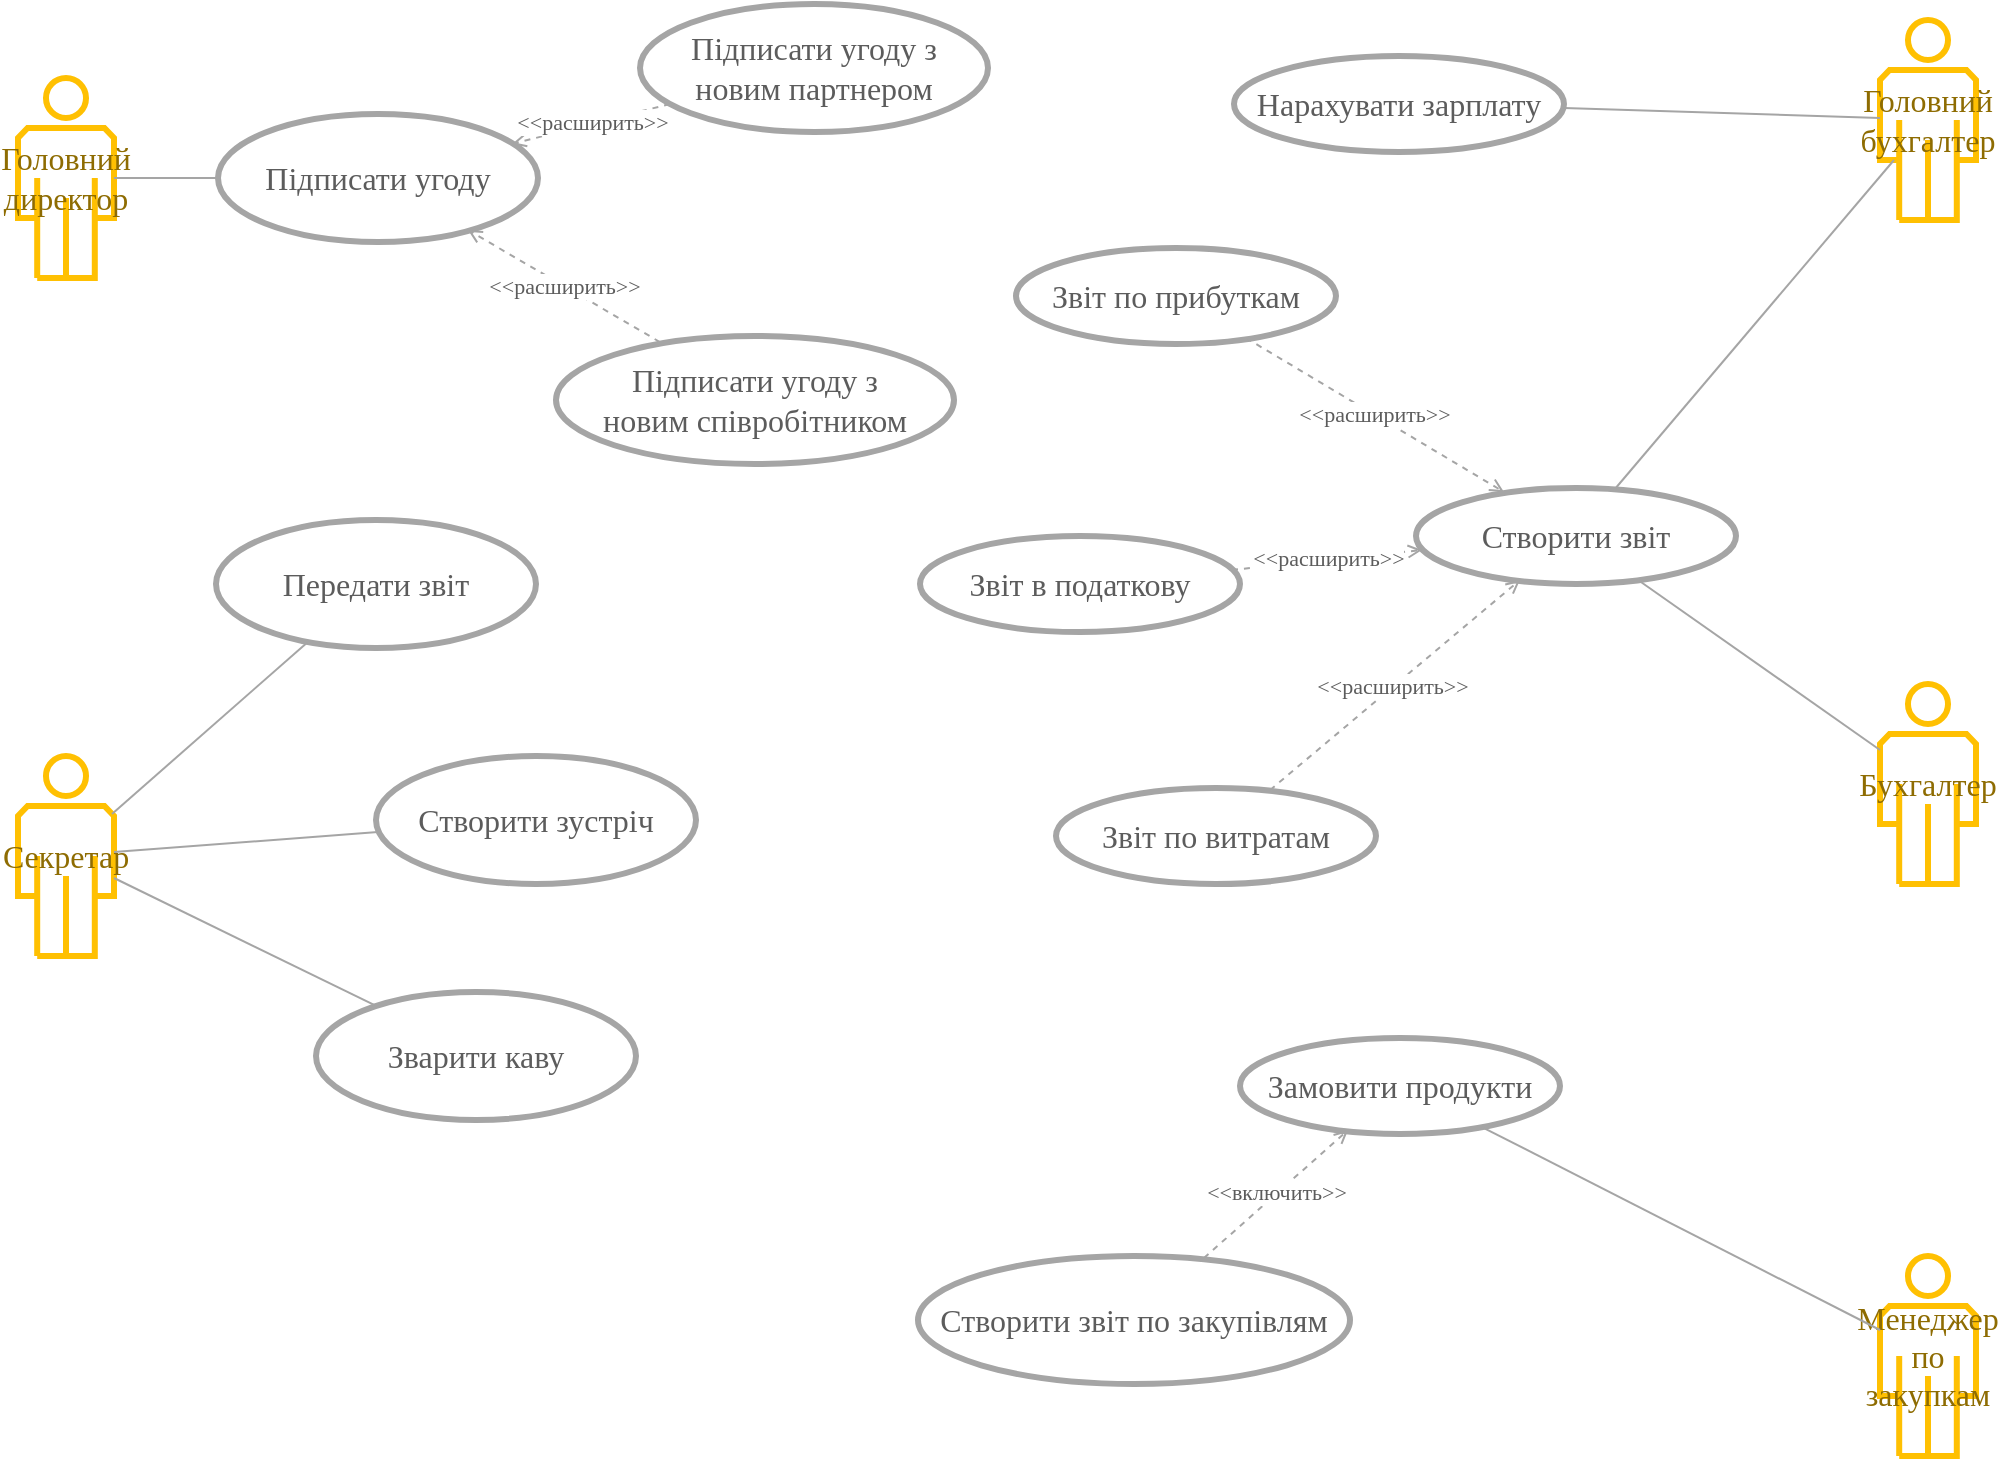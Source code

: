 <mxfile version="15.3.3" type="device" pages="2"><diagram name="Головний офіс" id="Страница-1"><mxGraphModel dx="1186" dy="606" grid="1" gridSize="10" guides="1" tooltips="1" connect="1" arrows="1" fold="1" page="1" pageScale="1" pageWidth="827" pageHeight="1169" math="0" shadow="0"><root><mxCell id="0"/><mxCell id="1" value="Соединительная линия" parent="0"/><mxCell id="2" value="&lt;p style=&quot;align:center;margin-left:0;margin-right:0;margin-top:0px;margin-bottom:0px;text-indent:0;valign:middle;direction:ltr;&quot;&gt;&lt;font style=&quot;font-size:16px;font-family:Calibri;color:#8e6c02;direction:ltr;letter-spacing:0px;line-height:120%;opacity:1&quot;&gt;Головний директор&lt;br/&gt;&lt;/font&gt;&lt;/p&gt;" style="verticalAlign=middle;align=center;vsdxID=1;fillColor=#ffffff;gradientColor=none;shape=stencil(tZTbDoIwDEC/Zo+QsQnis5f/WHTA4mSkTMW/d6SiQIQg6lu7nna9pYSvy0wUkjBaWjBHeVUHmxG+IYypPJOgrJMI3xK+TgzIFMw5P6BeiJqspZO51BEq9GO0dmH0hmpAUd8hq1U+zIbT0eUIOpfkI2TQRVk4jK6mo01zpmUwva54Njo2gviDyYbz2ehHYccXsbe0Kz+IenibFrB3JniOwl8wpKHpG6pV03A/XrwLRytPVKr0wFhhlck7a6gFpNJzX3mJFunDD03lVcqi9fxNcoO1/iU5J7wuRaK0xkPTtvcvi3vCq8S3dw==);strokeColor=#ffc002;strokeWidth=3;labelBackgroundColor=none;rounded=0;html=1;whiteSpace=wrap;" parent="1" vertex="1"><mxGeometry x="101" y="71" width="48" height="100" as="geometry"/></mxCell><mxCell id="3" value="&lt;p style=&quot;align:center;margin-left:0;margin-right:0;margin-top:0px;margin-bottom:0px;text-indent:0;valign:middle;direction:ltr;&quot;&gt;&lt;font style=&quot;font-size:16px;font-family:Calibri;color:#8e6c02;direction:ltr;letter-spacing:0px;line-height:120%;opacity:1&quot;&gt;Секретар&lt;br/&gt;&lt;/font&gt;&lt;/p&gt;" style="verticalAlign=middle;align=center;vsdxID=2;fillColor=#ffffff;gradientColor=none;shape=stencil(tZTbDoIwDEC/Zo+QsQnis5f/WHTA4mSkTMW/d6SiQIQg6lu7nna9pYSvy0wUkjBaWjBHeVUHmxG+IYypPJOgrJMI3xK+TgzIFMw5P6BeiJqspZO51BEq9GO0dmH0hmpAUd8hq1U+zIbT0eUIOpfkI2TQRVk4jK6mo01zpmUwva54Njo2gviDyYbz2ehHYccXsbe0Kz+IenibFrB3JniOwl8wpKHpG6pV03A/XrwLRytPVKr0wFhhlck7a6gFpNJzX3mJFunDD03lVcqi9fxNcoO1/iU5J7wuRaK0xkPTtvcvi3vCq8S3dw==);strokeColor=#ffc002;strokeWidth=3;labelBackgroundColor=none;rounded=0;html=1;whiteSpace=wrap;" parent="1" vertex="1"><mxGeometry x="101" y="410" width="48" height="100" as="geometry"/></mxCell><mxCell id="4" value="&lt;p style=&quot;align:center;margin-left:0;margin-right:0;margin-top:0px;margin-bottom:0px;text-indent:0;valign:middle;direction:ltr;&quot;&gt;&lt;font style=&quot;font-size:16px;font-family:Calibri;color:#5c5c5c;direction:ltr;letter-spacing:0px;line-height:120%;opacity:1&quot;&gt;Підписати угоду &lt;br/&gt;&lt;/font&gt;&lt;/p&gt;" style="verticalAlign=middle;align=center;vsdxID=4;fillColor=#ffffff;gradientColor=none;shape=stencil(vVHLDsIgEPwajiQI6RfU+h8bu22JCGRB2/69kG1iazx58DazM/vIjjBtmiCi0CplCjecbZ8nYc5Ca+snJJsLEqYTph0C4Ujh4XvmEaqzont41gkL96naodXKrGF6YSfQtUi0OXXDVlqPfJNP6usotUhYbJIUMmQb/GGrAxpRljVycDBuc1hKM2LclX8/7H9nFfB+82Cd45T2+mcspcSRmu4F);strokeColor=#a5a5a5;strokeWidth=3;labelBackgroundColor=none;rounded=0;html=1;whiteSpace=wrap;" parent="1" vertex="1"><mxGeometry x="201" y="89" width="160" height="64" as="geometry"/></mxCell><mxCell id="5" value="&lt;p style=&quot;align:center;margin-left:0;margin-right:0;margin-top:0px;margin-bottom:0px;text-indent:0;valign:middle;direction:ltr;&quot;&gt;&lt;font style=&quot;font-size:16px;font-family:Calibri;color:#5c5c5c;direction:ltr;letter-spacing:0px;line-height:120%;opacity:1&quot;&gt;Передати звіт&lt;br/&gt;&lt;/font&gt;&lt;/p&gt;" style="verticalAlign=middle;align=center;vsdxID=5;fillColor=#ffffff;gradientColor=none;shape=stencil(vVHLDsIgEPwajiQI6RfU+h8bu22JCGRB2/69kG1iazx58DazM/vIjjBtmiCi0CplCjecbZ8nYc5Ca+snJJsLEqYTph0C4Ujh4XvmEaqzont41gkL96naodXKrGF6YSfQtUi0OXXDVlqPfJNP6usotUhYbJIUMmQb/GGrAxpRljVycDBuc1hKM2LclX8/7H9nFfB+82Cd45T2+mcspcSRmu4F);strokeColor=#a5a5a5;strokeWidth=3;labelBackgroundColor=none;rounded=0;html=1;whiteSpace=wrap;" parent="1" vertex="1"><mxGeometry x="200" y="292" width="160" height="64" as="geometry"/></mxCell><mxCell id="6" value="&lt;p style=&quot;align:center;margin-left:0;margin-right:0;margin-top:0px;margin-bottom:0px;text-indent:0;valign:middle;direction:ltr;&quot;&gt;&lt;font style=&quot;font-size:16px;font-family:Calibri;color:#5c5c5c;direction:ltr;letter-spacing:0px;line-height:120%;opacity:1&quot;&gt;Підписати угоду з&lt;br/&gt;новим партнером&lt;br/&gt;&lt;/font&gt;&lt;/p&gt;" style="verticalAlign=middle;align=center;vsdxID=74;fillColor=#ffffff;gradientColor=none;shape=stencil(vVHLDsIgEPwajiQI6RfU+h8bu22JCGRB2/69kG1iazx58DazM/vIjjBtmiCi0CplCjecbZ8nYc5Ca+snJJsLEqYTph0C4Ujh4XvmEaqzont41gkL96naodXKrGF6YSfQtUi0OXXDVlqPfJNP6usotUhYbJIUMmQb/GGrAxpRljVycDBuc1hKM2LclX8/7H9nFfB+82Cd45T2+mcspcSRmu4F);strokeColor=#a5a5a5;strokeWidth=3;labelBackgroundColor=none;rounded=0;html=1;whiteSpace=wrap;" parent="1" vertex="1"><mxGeometry x="412" y="34" width="174" height="64" as="geometry"/></mxCell><mxCell id="7" value="&lt;p style=&quot;align:center;margin-left:0;margin-right:0;margin-top:0px;margin-bottom:0px;text-indent:0;valign:middle;direction:ltr;&quot;&gt;&lt;font style=&quot;font-size:16px;font-family:Calibri;color:#5c5c5c;direction:ltr;letter-spacing:0px;line-height:120%;opacity:1&quot;&gt;Підписати угоду з&lt;br/&gt;новим співробітником&lt;br/&gt;&lt;/font&gt;&lt;/p&gt;" style="verticalAlign=middle;align=center;vsdxID=78;fillColor=#ffffff;gradientColor=none;shape=stencil(vVHLDsIgEPwajiQI6RfU+h8bu22JCGRB2/69kG1iazx58DazM/vIjjBtmiCi0CplCjecbZ8nYc5Ca+snJJsLEqYTph0C4Ujh4XvmEaqzont41gkL96naodXKrGF6YSfQtUi0OXXDVlqPfJNP6usotUhYbJIUMmQb/GGrAxpRljVycDBuc1hKM2LclX8/7H9nFfB+82Cd45T2+mcspcSRmu4F);strokeColor=#a5a5a5;strokeWidth=3;labelBackgroundColor=none;rounded=0;html=1;whiteSpace=wrap;" parent="1" vertex="1"><mxGeometry x="370" y="200" width="199" height="64" as="geometry"/></mxCell><mxCell id="8" value="&lt;font style=&quot;font-size:16px;font-family:Calibri;color:#8e6c02;direction:ltr;letter-spacing:0px;line-height:120%;opacity:1&quot;&gt;Головний бухгалтер&lt;br/&gt;&lt;/font&gt;" style="verticalAlign=middle;align=center;vsdxID=80;fillColor=#ffffff;gradientColor=none;shape=stencil(tZTbDoIwDEC/Zo+QsQnis5f/WHTA4mSkTMW/d6SiQIQg6lu7nna9pYSvy0wUkjBaWjBHeVUHmxG+IYypPJOgrJMI3xK+TgzIFMw5P6BeiJqspZO51BEq9GO0dmH0hmpAUd8hq1U+zIbT0eUIOpfkI2TQRVk4jK6mo01zpmUwva54Njo2gviDyYbz2ehHYccXsbe0Kz+IenibFrB3JniOwl8wpKHpG6pV03A/XrwLRytPVKr0wFhhlck7a6gFpNJzX3mJFunDD03lVcqi9fxNcoO1/iU5J7wuRaK0xkPTtvcvi3vCq8S3dw==);strokeColor=#ffc002;strokeWidth=3;labelBackgroundColor=none;rounded=0;html=1;whiteSpace=wrap;" parent="1" vertex="1"><mxGeometry x="1032" y="42" width="48" height="100" as="geometry"/></mxCell><mxCell id="9" value="&lt;font style=&quot;font-size:16px;font-family:Calibri;color:#5c5c5c;direction:ltr;letter-spacing:0px;line-height:120%;opacity:1&quot;&gt;Створити звіт&lt;br/&gt;&lt;/font&gt;" style="verticalAlign=middle;align=center;vsdxID=81;fillColor=#ffffff;gradientColor=none;shape=stencil(vVHLDsIgEPwajiQI6RfU+h8bu22JCGRB2/69kG1iazx58DazM/vIjjBtmiCi0CplCjecbZ8nYc5Ca+snJJsLEqYTph0C4Ujh4XvmEaqzont41gkL96naodXKrGF6YSfQtUi0OXXDVlqPfJNP6usotUhYbJIUMmQb/GGrAxpRljVycDBuc1hKM2LclX8/7H9nFfB+82Cd45T2+mcspcSRmu4F);strokeColor=#a5a5a5;strokeWidth=3;labelBackgroundColor=none;rounded=0;html=1;whiteSpace=wrap;" parent="1" vertex="1"><mxGeometry x="800" y="276" width="160" height="48" as="geometry"/></mxCell><mxCell id="10" value="&lt;font style=&quot;font-size:16px;font-family:Calibri;color:#5c5c5c;direction:ltr;letter-spacing:0px;line-height:120%;opacity:1&quot;&gt;Звіт по прибуткам&lt;br/&gt;&lt;/font&gt;" style="verticalAlign=middle;align=center;vsdxID=83;fillColor=#ffffff;gradientColor=none;shape=stencil(vVHLDsIgEPwajiQI6RfU+h8bu22JCGRB2/69kG1iazx58DazM/vIjjBtmiCi0CplCjecbZ8nYc5Ca+snJJsLEqYTph0C4Ujh4XvmEaqzont41gkL96naodXKrGF6YSfQtUi0OXXDVlqPfJNP6usotUhYbJIUMmQb/GGrAxpRljVycDBuc1hKM2LclX8/7H9nFfB+82Cd45T2+mcspcSRmu4F);strokeColor=#a5a5a5;strokeWidth=3;labelBackgroundColor=none;rounded=0;html=1;whiteSpace=wrap;" parent="1" vertex="1"><mxGeometry x="600" y="156" width="160" height="48" as="geometry"/></mxCell><mxCell id="11" value="&lt;font style=&quot;font-size:16px;font-family:Calibri;color:#5c5c5c;direction:ltr;letter-spacing:0px;line-height:120%;opacity:1&quot;&gt;Звіт по витратам&lt;br/&gt;&lt;/font&gt;" style="verticalAlign=middle;align=center;vsdxID=85;fillColor=#ffffff;gradientColor=none;shape=stencil(vVHLDsIgEPwajiQI6RfU+h8bu22JCGRB2/69kG1iazx58DazM/vIjjBtmiCi0CplCjecbZ8nYc5Ca+snJJsLEqYTph0C4Ujh4XvmEaqzont41gkL96naodXKrGF6YSfQtUi0OXXDVlqPfJNP6usotUhYbJIUMmQb/GGrAxpRljVycDBuc1hKM2LclX8/7H9nFfB+82Cd45T2+mcspcSRmu4F);strokeColor=#a5a5a5;strokeWidth=3;labelBackgroundColor=none;rounded=0;html=1;whiteSpace=wrap;" parent="1" vertex="1"><mxGeometry x="620" y="426" width="160" height="48" as="geometry"/></mxCell><mxCell id="12" value="&lt;font style=&quot;font-size:16px;font-family:Calibri;color:#5c5c5c;direction:ltr;letter-spacing:0px;line-height:120%;opacity:1&quot;&gt;Звіт в податкову&lt;br/&gt;&lt;/font&gt;" style="verticalAlign=middle;align=center;vsdxID=86;fillColor=#ffffff;gradientColor=none;shape=stencil(vVHLDsIgEPwajiQI6RfU+h8bu22JCGRB2/69kG1iazx58DazM/vIjjBtmiCi0CplCjecbZ8nYc5Ca+snJJsLEqYTph0C4Ujh4XvmEaqzont41gkL96naodXKrGF6YSfQtUi0OXXDVlqPfJNP6usotUhYbJIUMmQb/GGrAxpRljVycDBuc1hKM2LclX8/7H9nFfB+82Cd45T2+mcspcSRmu4F);strokeColor=#a5a5a5;strokeWidth=3;labelBackgroundColor=none;rounded=0;html=1;whiteSpace=wrap;" parent="1" vertex="1"><mxGeometry x="552" y="300" width="160" height="48" as="geometry"/></mxCell><mxCell id="13" value="&lt;p style=&quot;align:center;margin-left:0;margin-right:0;margin-top:0px;margin-bottom:0px;text-indent:0;valign:middle;direction:ltr;&quot;&gt;&lt;font style=&quot;font-size:16px;font-family:Calibri;color:#5c5c5c;direction:ltr;letter-spacing:0px;line-height:120%;opacity:1&quot;&gt;Зварити каву&lt;br/&gt;&lt;/font&gt;&lt;/p&gt;" style="verticalAlign=middle;align=center;vsdxID=90;fillColor=#ffffff;gradientColor=none;shape=stencil(vVHLDsIgEPwajiQI6RfU+h8bu22JCGRB2/69kG1iazx58DazM/vIjjBtmiCi0CplCjecbZ8nYc5Ca+snJJsLEqYTph0C4Ujh4XvmEaqzont41gkL96naodXKrGF6YSfQtUi0OXXDVlqPfJNP6usotUhYbJIUMmQb/GGrAxpRljVycDBuc1hKM2LclX8/7H9nFfB+82Cd45T2+mcspcSRmu4F);strokeColor=#a5a5a5;strokeWidth=3;labelBackgroundColor=none;rounded=0;html=1;whiteSpace=wrap;" parent="1" vertex="1"><mxGeometry x="250" y="528" width="160" height="64" as="geometry"/></mxCell><mxCell id="14" value="&lt;p style=&quot;align:center;margin-left:0;margin-right:0;margin-top:0px;margin-bottom:0px;text-indent:0;valign:middle;direction:ltr;&quot;&gt;&lt;font style=&quot;font-size:16px;font-family:Calibri;color:#5c5c5c;direction:ltr;letter-spacing:0px;line-height:120%;opacity:1&quot;&gt;Створити&lt;/font&gt;&lt;font style=&quot;font-size:16px;font-family:Themed;color:#5c5c5c;direction:ltr;letter-spacing:0px;line-height:120%;opacity:1&quot;&gt; &lt;/font&gt;&lt;font style=&quot;font-size:16px;font-family:Themed;color:#5c5c5c;direction:ltr;letter-spacing:0px;line-height:120%;opacity:1&quot;&gt;зустріч&lt;br/&gt;&lt;/font&gt;&lt;/p&gt;" style="verticalAlign=middle;align=center;vsdxID=91;fillColor=#ffffff;gradientColor=none;shape=stencil(vVHLDsIgEPwajiQI6RfU+h8bu22JCGRB2/69kG1iazx58DazM/vIjjBtmiCi0CplCjecbZ8nYc5Ca+snJJsLEqYTph0C4Ujh4XvmEaqzont41gkL96naodXKrGF6YSfQtUi0OXXDVlqPfJNP6usotUhYbJIUMmQb/GGrAxpRljVycDBuc1hKM2LclX8/7H9nFfB+82Cd45T2+mcspcSRmu4F);strokeColor=#a5a5a5;strokeWidth=3;labelBackgroundColor=none;rounded=0;html=1;whiteSpace=wrap;" parent="1" vertex="1"><mxGeometry x="280" y="410" width="160" height="64" as="geometry"/></mxCell><mxCell id="15" value="&lt;font style=&quot;font-size:16px;font-family:Calibri;color:#8e6c02;direction:ltr;letter-spacing:0px;line-height:120%;opacity:1&quot;&gt;Бухгалтер&lt;br/&gt;&lt;/font&gt;" style="verticalAlign=middle;align=center;vsdxID=96;fillColor=#ffffff;gradientColor=none;shape=stencil(tZTbDoIwDEC/Zo+QsQnis5f/WHTA4mSkTMW/d6SiQIQg6lu7nna9pYSvy0wUkjBaWjBHeVUHmxG+IYypPJOgrJMI3xK+TgzIFMw5P6BeiJqspZO51BEq9GO0dmH0hmpAUd8hq1U+zIbT0eUIOpfkI2TQRVk4jK6mo01zpmUwva54Njo2gviDyYbz2ehHYccXsbe0Kz+IenibFrB3JniOwl8wpKHpG6pV03A/XrwLRytPVKr0wFhhlck7a6gFpNJzX3mJFunDD03lVcqi9fxNcoO1/iU5J7wuRaK0xkPTtvcvi3vCq8S3dw==);strokeColor=#ffc002;strokeWidth=3;labelBackgroundColor=none;rounded=0;html=1;whiteSpace=wrap;" parent="1" vertex="1"><mxGeometry x="1032" y="374" width="48" height="100" as="geometry"/></mxCell><mxCell id="16" value="&lt;font style=&quot;font-size:16px;font-family:Calibri;color:#5c5c5c;direction:ltr;letter-spacing:0px;line-height:120%;opacity:1&quot;&gt;Нарахувати зарплату&lt;br/&gt;&lt;/font&gt;" style="verticalAlign=middle;align=center;vsdxID=100;fillColor=#ffffff;gradientColor=none;shape=stencil(vVHLDsIgEPwajiQI6RfU+h8bu22JCGRB2/69kG1iazx58DazM/vIjjBtmiCi0CplCjecbZ8nYc5Ca+snJJsLEqYTph0C4Ujh4XvmEaqzont41gkL96naodXKrGF6YSfQtUi0OXXDVlqPfJNP6usotUhYbJIUMmQb/GGrAxpRljVycDBuc1hKM2LclX8/7H9nFfB+82Cd45T2+mcspcSRmu4F);strokeColor=#a5a5a5;strokeWidth=3;labelBackgroundColor=none;rounded=0;html=1;whiteSpace=wrap;" parent="1" vertex="1"><mxGeometry x="709" y="60" width="165" height="48" as="geometry"/></mxCell><mxCell id="17" value="&lt;font style=&quot;font-size:16px;font-family:Calibri;color:#8e6c02;direction:ltr;letter-spacing:0px;line-height:120%;opacity:1&quot;&gt;Менеджер по закупкам&lt;br/&gt;&lt;/font&gt;" style="verticalAlign=middle;align=center;vsdxID=102;fillColor=#ffffff;gradientColor=none;shape=stencil(tZTbDoIwDEC/Zo+QsQnis5f/WHTA4mSkTMW/d6SiQIQg6lu7nna9pYSvy0wUkjBaWjBHeVUHmxG+IYypPJOgrJMI3xK+TgzIFMw5P6BeiJqspZO51BEq9GO0dmH0hmpAUd8hq1U+zIbT0eUIOpfkI2TQRVk4jK6mo01zpmUwva54Njo2gviDyYbz2ehHYccXsbe0Kz+IenibFrB3JniOwl8wpKHpG6pV03A/XrwLRytPVKr0wFhhlck7a6gFpNJzX3mJFunDD03lVcqi9fxNcoO1/iU5J7wuRaK0xkPTtvcvi3vCq8S3dw==);strokeColor=#ffc002;strokeWidth=3;labelBackgroundColor=none;rounded=0;html=1;whiteSpace=wrap;" parent="1" vertex="1"><mxGeometry x="1032" y="660" width="48" height="100" as="geometry"/></mxCell><mxCell id="18" value="&lt;font style=&quot;font-size:16px;font-family:Calibri;color:#5c5c5c;direction:ltr;letter-spacing:0px;line-height:120%;opacity:1&quot;&gt;Замовити продукти&lt;br/&gt;&lt;/font&gt;" style="verticalAlign=middle;align=center;vsdxID=103;fillColor=#ffffff;gradientColor=none;shape=stencil(vVHLDsIgEPwajiQI6RfU+h8bu22JCGRB2/69kG1iazx58DazM/vIjjBtmiCi0CplCjecbZ8nYc5Ca+snJJsLEqYTph0C4Ujh4XvmEaqzont41gkL96naodXKrGF6YSfQtUi0OXXDVlqPfJNP6usotUhYbJIUMmQb/GGrAxpRljVycDBuc1hKM2LclX8/7H9nFfB+82Cd45T2+mcspcSRmu4F);strokeColor=#a5a5a5;strokeWidth=3;labelBackgroundColor=none;rounded=0;html=1;whiteSpace=wrap;" parent="1" vertex="1"><mxGeometry x="712" y="551" width="160" height="48" as="geometry"/></mxCell><mxCell id="19" value="&lt;font style=&quot;font-size:16px;font-family:Calibri;color:#5c5c5c;direction:ltr;letter-spacing:0px;line-height:120%;opacity:1&quot;&gt;Створити звіт по закупівлям&lt;br/&gt;&lt;/font&gt;" style="verticalAlign=middle;align=center;vsdxID=106;fillColor=#ffffff;gradientColor=none;shape=stencil(vVHLDsIgEPwajiQI6RfU+h8bu22JCGRB2/69kG1iazx58DazM/vIjjBtmiCi0CplCjecbZ8nYc5Ca+snJJsLEqYTph0C4Ujh4XvmEaqzont41gkL96naodXKrGF6YSfQtUi0OXXDVlqPfJNP6usotUhYbJIUMmQb/GGrAxpRljVycDBuc1hKM2LclX8/7H9nFfB+82Cd45T2+mcspcSRmu4F);strokeColor=#a5a5a5;strokeWidth=3;labelBackgroundColor=none;rounded=0;html=1;whiteSpace=wrap;" parent="1" vertex="1"><mxGeometry x="551" y="660" width="216" height="64" as="geometry"/></mxCell><mxCell id="20" style="vsdxID=6;edgeStyle=none;startArrow=none;endArrow=none;startSize=5;endSize=5;strokeColor=#a5a5a5;spacingTop=0;spacingBottom=0;spacingLeft=0;spacingRight=0;verticalAlign=middle;html=1;labelBackgroundColor=#ffffff;rounded=0;exitX=1;exitY=0.5;exitDx=0;exitDy=0;exitPerimeter=0;entryX=0;entryY=0.5;entryDx=0;entryDy=0;entryPerimeter=0;" parent="1" source="2" target="4" edge="1"><mxGeometry relative="1" as="geometry"><mxPoint x="-1" as="offset"/><Array as="points"/></mxGeometry></mxCell><mxCell id="21" style="vsdxID=8;edgeStyle=none;startArrow=none;endArrow=none;startSize=5;endSize=5;strokeColor=#a5a5a5;spacingTop=0;spacingBottom=0;spacingLeft=0;spacingRight=0;verticalAlign=middle;html=1;labelBackgroundColor=#ffffff;rounded=0;exitX=0.979;exitY=0.29;exitDx=0;exitDy=0;exitPerimeter=0;entryX=0.287;entryY=0.953;entryDx=0;entryDy=0;entryPerimeter=0;" parent="1" source="3" target="5" edge="1"><mxGeometry relative="1" as="geometry"><mxPoint y="-1" as="offset"/><Array as="points"/></mxGeometry></mxCell><mxCell id="22" value="&lt;p style=&quot;align:center;margin-left:0;margin-right:0;margin-top:0px;margin-bottom:0px;text-indent:0;valign:middle;direction:ltr;&quot;&gt;&lt;font style=&quot;font-size:11px;font-family:Calibri;color:#5c5c5c;direction:ltr;letter-spacing:0px;line-height:120%;opacity:1&quot;&gt;&amp;lt;&amp;lt;включить&amp;gt;&amp;gt;&lt;br/&gt;&lt;/font&gt;&lt;/p&gt;" style="vsdxID=107;edgeStyle=none;dashed=1;startArrow=none;endArrow=open;startSize=5;endSize=5;strokeColor=#a5a5a5;spacingTop=0;spacingBottom=0;spacingLeft=0;spacingRight=0;verticalAlign=middle;html=1;labelBackgroundColor=#ffffff;rounded=0;align=center;exitX=0.662;exitY=0.016;exitDx=0;exitDy=0;exitPerimeter=0;entryX=0.338;entryY=0.958;entryDx=0;entryDy=0;entryPerimeter=0;" parent="1" source="19" target="18" edge="1"><mxGeometry relative="1" as="geometry"><mxPoint y="-1" as="offset"/><Array as="points"/></mxGeometry></mxCell><mxCell id="23" style="vsdxID=104;edgeStyle=none;startArrow=none;endArrow=none;startSize=5;endSize=5;strokeColor=#a5a5a5;spacingTop=0;spacingBottom=0;spacingLeft=0;spacingRight=0;verticalAlign=middle;html=1;labelBackgroundColor=#ffffff;rounded=0;exitX=0.75;exitY=0.917;exitDx=0;exitDy=0;exitPerimeter=0;entryX=0;entryY=0.37;entryDx=0;entryDy=0;entryPerimeter=0;" parent="1" source="18" target="17" edge="1"><mxGeometry relative="1" as="geometry"><mxPoint x="-1" y="-1" as="offset"/><Array as="points"/></mxGeometry></mxCell><mxCell id="24" style="vsdxID=101;edgeStyle=none;startArrow=none;endArrow=none;startSize=5;endSize=5;strokeColor=#a5a5a5;spacingTop=0;spacingBottom=0;spacingLeft=0;spacingRight=0;verticalAlign=middle;html=1;labelBackgroundColor=#ffffff;rounded=0;exitX=1;exitY=0.542;exitDx=0;exitDy=0;exitPerimeter=0;entryX=0;entryY=0.49;entryDx=0;entryDy=0;entryPerimeter=0;" parent="1" source="16" target="8" edge="1"><mxGeometry relative="1" as="geometry"><mxPoint x="-1" as="offset"/><Array as="points"/></mxGeometry></mxCell><mxCell id="25" style="vsdxID=97;edgeStyle=none;startArrow=none;endArrow=none;startSize=5;endSize=5;strokeColor=#a5a5a5;spacingTop=0;spacingBottom=0;spacingLeft=0;spacingRight=0;verticalAlign=middle;html=1;labelBackgroundColor=#ffffff;rounded=0;exitX=0.694;exitY=0.958;exitDx=0;exitDy=0;exitPerimeter=0;entryX=0;entryY=0.33;entryDx=0;entryDy=0;entryPerimeter=0;" parent="1" source="9" target="15" edge="1"><mxGeometry relative="1" as="geometry"><mxPoint x="-1" y="-1" as="offset"/><Array as="points"/></mxGeometry></mxCell><mxCell id="26" style="vsdxID=93;edgeStyle=none;startArrow=none;endArrow=none;startSize=5;endSize=5;strokeColor=#a5a5a5;spacingTop=0;spacingBottom=0;spacingLeft=0;spacingRight=0;verticalAlign=middle;html=1;labelBackgroundColor=#ffffff;rounded=0;exitX=1;exitY=0.48;exitDx=0;exitDy=0;exitPerimeter=0;entryX=0.006;entryY=0.594;entryDx=0;entryDy=0;entryPerimeter=0;" parent="1" source="3" target="14" edge="1"><mxGeometry relative="1" as="geometry"><mxPoint y="-1" as="offset"/><Array as="points"/></mxGeometry></mxCell><mxCell id="27" style="vsdxID=92;edgeStyle=none;startArrow=none;endArrow=none;startSize=5;endSize=5;strokeColor=#a5a5a5;spacingTop=0;spacingBottom=0;spacingLeft=0;spacingRight=0;verticalAlign=middle;html=1;labelBackgroundColor=#ffffff;rounded=0;exitX=1;exitY=0.61;exitDx=0;exitDy=0;exitPerimeter=0;entryX=0.188;entryY=0.109;entryDx=0;entryDy=0;entryPerimeter=0;" parent="1" source="3" target="13" edge="1"><mxGeometry relative="1" as="geometry"><mxPoint x="-1" y="-1" as="offset"/><Array as="points"/></mxGeometry></mxCell><mxCell id="28" value="&lt;p style=&quot;align:center;margin-left:0;margin-right:0;margin-top:0px;margin-bottom:0px;text-indent:0;valign:middle;direction:ltr;&quot;&gt;&lt;font style=&quot;font-size:11px;font-family:Calibri;color:#5c5c5c;direction:ltr;letter-spacing:0px;line-height:120%;opacity:1&quot;&gt;&amp;lt;&amp;lt;расширить&amp;gt;&amp;gt;&lt;br/&gt;&lt;/font&gt;&lt;/p&gt;" style="vsdxID=89;edgeStyle=none;dashed=1;startArrow=none;endArrow=open;startSize=5;endSize=5;strokeColor=#a5a5a5;spacingTop=0;spacingBottom=0;spacingLeft=0;spacingRight=0;verticalAlign=middle;html=1;labelBackgroundColor=#ffffff;rounded=0;align=center;exitX=0.719;exitY=0.938;exitDx=0;exitDy=0;exitPerimeter=0;entryX=0.275;entryY=0.042;entryDx=0;entryDy=0;entryPerimeter=0;" parent="1" source="10" target="9" edge="1"><mxGeometry relative="1" as="geometry"><mxPoint as="offset"/><Array as="points"/></mxGeometry></mxCell><mxCell id="29" value="&lt;p style=&quot;align:center;margin-left:0;margin-right:0;margin-top:0px;margin-bottom:0px;text-indent:0;valign:middle;direction:ltr;&quot;&gt;&lt;font style=&quot;font-size:11px;font-family:Calibri;color:#5c5c5c;direction:ltr;letter-spacing:0px;line-height:120%;opacity:1&quot;&gt;&amp;lt;&amp;lt;расширить&amp;gt;&amp;gt;&lt;br/&gt;&lt;/font&gt;&lt;/p&gt;" style="vsdxID=88;edgeStyle=none;dashed=1;startArrow=none;endArrow=open;startSize=5;endSize=5;strokeColor=#a5a5a5;spacingTop=0;spacingBottom=0;spacingLeft=0;spacingRight=0;verticalAlign=middle;html=1;labelBackgroundColor=#ffffff;rounded=0;align=center;exitX=0.975;exitY=0.354;exitDx=0;exitDy=0;exitPerimeter=0;entryX=0.019;entryY=0.646;entryDx=0;entryDy=0;entryPerimeter=0;" parent="1" source="12" target="9" edge="1"><mxGeometry relative="1" as="geometry"><mxPoint y="-1" as="offset"/><Array as="points"/></mxGeometry></mxCell><mxCell id="30" value="&lt;p style=&quot;align:center;margin-left:0;margin-right:0;margin-top:0px;margin-bottom:0px;text-indent:0;valign:middle;direction:ltr;&quot;&gt;&lt;font style=&quot;font-size:11px;font-family:Calibri;color:#5c5c5c;direction:ltr;letter-spacing:0px;line-height:120%;opacity:1&quot;&gt;&amp;lt;&amp;lt;расширить&amp;gt;&amp;gt;&lt;br/&gt;&lt;/font&gt;&lt;/p&gt;" style="vsdxID=87;edgeStyle=none;dashed=1;startArrow=none;endArrow=open;startSize=5;endSize=5;strokeColor=#a5a5a5;spacingTop=0;spacingBottom=0;spacingLeft=0;spacingRight=0;verticalAlign=middle;html=1;labelBackgroundColor=#ffffff;rounded=0;align=center;exitX=0.669;exitY=0.021;exitDx=0;exitDy=0;exitPerimeter=0;entryX=0.325;entryY=0.958;entryDx=0;entryDy=0;entryPerimeter=0;" parent="1" source="11" target="9" edge="1"><mxGeometry relative="1" as="geometry"><mxPoint x="-1" as="offset"/><Array as="points"/></mxGeometry></mxCell><mxCell id="31" style="vsdxID=82;edgeStyle=none;startArrow=none;endArrow=none;startSize=5;endSize=5;strokeColor=#a5a5a5;spacingTop=0;spacingBottom=0;spacingLeft=0;spacingRight=0;verticalAlign=middle;html=1;labelBackgroundColor=#ffffff;rounded=0;exitX=0.619;exitY=0.021;exitDx=0;exitDy=0;exitPerimeter=0;entryX=0.146;entryY=0.7;entryDx=0;entryDy=0;entryPerimeter=0;" parent="1" source="9" target="8" edge="1"><mxGeometry relative="1" as="geometry"><mxPoint y="-1" as="offset"/><Array as="points"/></mxGeometry></mxCell><mxCell id="32" value="&lt;p style=&quot;align:center;margin-left:0;margin-right:0;margin-top:0px;margin-bottom:0px;text-indent:0;valign:middle;direction:ltr;&quot;&gt;&lt;font style=&quot;font-size:11px;font-family:Calibri;color:#5c5c5c;direction:ltr;letter-spacing:0px;line-height:120%;opacity:1&quot;&gt;&amp;lt;&amp;lt;расширить&amp;gt;&amp;gt;&lt;br/&gt;&lt;/font&gt;&lt;/p&gt;" style="vsdxID=79;edgeStyle=none;dashed=1;startArrow=none;endArrow=open;startSize=5;endSize=5;strokeColor=#a5a5a5;spacingTop=0;spacingBottom=0;spacingLeft=0;spacingRight=0;verticalAlign=middle;html=1;labelBackgroundColor=#ffffff;rounded=0;align=center;exitX=0.261;exitY=0.047;exitDx=0;exitDy=0;exitPerimeter=0;entryX=0.781;entryY=0.906;entryDx=0;entryDy=0;entryPerimeter=0;" parent="1" source="7" target="4" edge="1"><mxGeometry relative="1" as="geometry"><mxPoint as="offset"/><Array as="points"/></mxGeometry></mxCell><mxCell id="33" style="vsdxID=72;edgeStyle=none;startArrow=none;endArrow=none;startSize=5;endSize=5;strokeColor=#a5a5a5;spacingTop=0;spacingBottom=0;spacingLeft=0;spacingRight=0;verticalAlign=middle;html=1;labelBackgroundColor=#ffffff;rounded=0;exitX=0.5;exitY=0.5;exitDx=0;exitDy=0;exitPerimeter=0;entryX=0.5;entryY=0.5;entryDx=0;entryDy=0;entryPerimeter=0;" parent="1" source="2" target="2" edge="1"><mxGeometry relative="1" as="geometry"><mxPoint x="52" as="offset"/><Array as="points"/></mxGeometry></mxCell><mxCell id="34" value="&lt;p style=&quot;align:center;margin-left:0;margin-right:0;margin-top:0px;margin-bottom:0px;text-indent:0;valign:middle;direction:ltr;&quot;&gt;&lt;font style=&quot;font-size:11px;font-family:Calibri;color:#5c5c5c;direction:ltr;letter-spacing:0px;line-height:120%;opacity:1&quot;&gt;&amp;lt;&amp;lt;расширить&amp;gt;&amp;gt;&lt;br/&gt;&lt;/font&gt;&lt;/p&gt;" style="vsdxID=75;edgeStyle=none;dashed=1;startArrow=none;endArrow=open;startSize=5;endSize=5;strokeColor=#a5a5a5;spacingTop=0;spacingBottom=0;spacingLeft=0;spacingRight=0;verticalAlign=middle;html=1;labelBackgroundColor=#ffffff;rounded=0;align=center;exitX=0.086;exitY=0.781;exitDx=0;exitDy=0;exitPerimeter=0;entryX=0.919;entryY=0.234;entryDx=0;entryDy=0;entryPerimeter=0;" parent="1" source="6" target="4" edge="1"><mxGeometry relative="1" as="geometry"><mxPoint y="-1" as="offset"/><Array as="points"/></mxGeometry></mxCell></root></mxGraphModel></diagram><diagram name="Філіал" id="Ww5Ve1b8oKn7LgZ76lDW"><mxGraphModel dx="1186" dy="606" grid="1" gridSize="10" guides="1" tooltips="1" connect="1" arrows="1" fold="1" page="1" pageScale="1" pageWidth="827" pageHeight="1169" math="0" shadow="0"><root><mxCell id="DFT5sP9pfMBsy84VZq-C-0"/><mxCell id="DFT5sP9pfMBsy84VZq-C-1" value="Соединительная линия" parent="DFT5sP9pfMBsy84VZq-C-0"/><mxCell id="DFT5sP9pfMBsy84VZq-C-2" value="&lt;p style=&quot;margin-left: 0 ; margin-right: 0 ; margin-top: 0px ; margin-bottom: 0px ; text-indent: 0 ; direction: ltr&quot;&gt;&lt;font style=&quot;font-family: &amp;#34;calibri&amp;#34; ; color: rgb(142 , 108 , 2) ; direction: ltr ; letter-spacing: 0px ; line-height: 120% ; opacity: 1 ; font-size: 14px&quot;&gt;Директор філіалу&lt;/font&gt;&lt;/p&gt;" style="verticalAlign=middle;align=center;vsdxID=1;fillColor=#ffffff;gradientColor=none;shape=stencil(tZTbDoIwDEC/Zo+QsQnis5f/WHTA4mSkTMW/d6SiQIQg6lu7nna9pYSvy0wUkjBaWjBHeVUHmxG+IYypPJOgrJMI3xK+TgzIFMw5P6BeiJqspZO51BEq9GO0dmH0hmpAUd8hq1U+zIbT0eUIOpfkI2TQRVk4jK6mo01zpmUwva54Njo2gviDyYbz2ehHYccXsbe0Kz+IenibFrB3JniOwl8wpKHpG6pV03A/XrwLRytPVKr0wFhhlck7a6gFpNJzX3mJFunDD03lVcqi9fxNcoO1/iU5J7wuRaK0xkPTtvcvi3vCq8S3dw==);strokeColor=#ffc002;strokeWidth=3;labelBackgroundColor=none;rounded=0;html=1;whiteSpace=wrap;" vertex="1" parent="DFT5sP9pfMBsy84VZq-C-1"><mxGeometry x="101" y="71" width="48" height="100" as="geometry"/></mxCell><mxCell id="DFT5sP9pfMBsy84VZq-C-3" value="&lt;p style=&quot;align:center;margin-left:0;margin-right:0;margin-top:0px;margin-bottom:0px;text-indent:0;valign:middle;direction:ltr;&quot;&gt;&lt;font style=&quot;font-size:16px;font-family:Calibri;color:#8e6c02;direction:ltr;letter-spacing:0px;line-height:120%;opacity:1&quot;&gt;Секретар&lt;br/&gt;&lt;/font&gt;&lt;/p&gt;" style="verticalAlign=middle;align=center;vsdxID=2;fillColor=#ffffff;gradientColor=none;shape=stencil(tZTbDoIwDEC/Zo+QsQnis5f/WHTA4mSkTMW/d6SiQIQg6lu7nna9pYSvy0wUkjBaWjBHeVUHmxG+IYypPJOgrJMI3xK+TgzIFMw5P6BeiJqspZO51BEq9GO0dmH0hmpAUd8hq1U+zIbT0eUIOpfkI2TQRVk4jK6mo01zpmUwva54Njo2gviDyYbz2ehHYccXsbe0Kz+IenibFrB3JniOwl8wpKHpG6pV03A/XrwLRytPVKr0wFhhlck7a6gFpNJzX3mJFunDD03lVcqi9fxNcoO1/iU5J7wuRaK0xkPTtvcvi3vCq8S3dw==);strokeColor=#ffc002;strokeWidth=3;labelBackgroundColor=none;rounded=0;html=1;whiteSpace=wrap;" vertex="1" parent="DFT5sP9pfMBsy84VZq-C-1"><mxGeometry x="101" y="410" width="48" height="100" as="geometry"/></mxCell><mxCell id="DFT5sP9pfMBsy84VZq-C-4" value="&lt;p style=&quot;align:center;margin-left:0;margin-right:0;margin-top:0px;margin-bottom:0px;text-indent:0;valign:middle;direction:ltr;&quot;&gt;&lt;font style=&quot;font-size:16px;font-family:Calibri;color:#5c5c5c;direction:ltr;letter-spacing:0px;line-height:120%;opacity:1&quot;&gt;Підписати угоду &lt;br/&gt;&lt;/font&gt;&lt;/p&gt;" style="verticalAlign=middle;align=center;vsdxID=4;fillColor=#ffffff;gradientColor=none;shape=stencil(vVHLDsIgEPwajiQI6RfU+h8bu22JCGRB2/69kG1iazx58DazM/vIjjBtmiCi0CplCjecbZ8nYc5Ca+snJJsLEqYTph0C4Ujh4XvmEaqzont41gkL96naodXKrGF6YSfQtUi0OXXDVlqPfJNP6usotUhYbJIUMmQb/GGrAxpRljVycDBuc1hKM2LclX8/7H9nFfB+82Cd45T2+mcspcSRmu4F);strokeColor=#a5a5a5;strokeWidth=3;labelBackgroundColor=none;rounded=0;html=1;whiteSpace=wrap;" vertex="1" parent="DFT5sP9pfMBsy84VZq-C-1"><mxGeometry x="201" y="89" width="160" height="64" as="geometry"/></mxCell><mxCell id="DFT5sP9pfMBsy84VZq-C-5" value="&lt;p style=&quot;align:center;margin-left:0;margin-right:0;margin-top:0px;margin-bottom:0px;text-indent:0;valign:middle;direction:ltr;&quot;&gt;&lt;font style=&quot;font-size:16px;font-family:Calibri;color:#5c5c5c;direction:ltr;letter-spacing:0px;line-height:120%;opacity:1&quot;&gt;Передати звіт&lt;br/&gt;&lt;/font&gt;&lt;/p&gt;" style="verticalAlign=middle;align=center;vsdxID=5;fillColor=#ffffff;gradientColor=none;shape=stencil(vVHLDsIgEPwajiQI6RfU+h8bu22JCGRB2/69kG1iazx58DazM/vIjjBtmiCi0CplCjecbZ8nYc5Ca+snJJsLEqYTph0C4Ujh4XvmEaqzont41gkL96naodXKrGF6YSfQtUi0OXXDVlqPfJNP6usotUhYbJIUMmQb/GGrAxpRljVycDBuc1hKM2LclX8/7H9nFfB+82Cd45T2+mcspcSRmu4F);strokeColor=#a5a5a5;strokeWidth=3;labelBackgroundColor=none;rounded=0;html=1;whiteSpace=wrap;" vertex="1" parent="DFT5sP9pfMBsy84VZq-C-1"><mxGeometry x="200" y="292" width="160" height="64" as="geometry"/></mxCell><mxCell id="DFT5sP9pfMBsy84VZq-C-6" value="&lt;p style=&quot;margin-left: 0 ; margin-right: 0 ; margin-top: 0px ; margin-bottom: 0px ; text-indent: 0 ; direction: ltr&quot;&gt;&lt;font style=&quot;font-size: 16px ; font-family: &amp;#34;calibri&amp;#34; ; color: #5c5c5c ; direction: ltr ; letter-spacing: 0px ; line-height: 120% ; opacity: 1&quot;&gt;Підписати угоду з&lt;br&gt;головним офісом&lt;br&gt;&lt;/font&gt;&lt;/p&gt;" style="verticalAlign=middle;align=center;vsdxID=74;fillColor=#ffffff;gradientColor=none;shape=stencil(vVHLDsIgEPwajiQI6RfU+h8bu22JCGRB2/69kG1iazx58DazM/vIjjBtmiCi0CplCjecbZ8nYc5Ca+snJJsLEqYTph0C4Ujh4XvmEaqzont41gkL96naodXKrGF6YSfQtUi0OXXDVlqPfJNP6usotUhYbJIUMmQb/GGrAxpRljVycDBuc1hKM2LclX8/7H9nFfB+82Cd45T2+mcspcSRmu4F);strokeColor=#a5a5a5;strokeWidth=3;labelBackgroundColor=none;rounded=0;html=1;whiteSpace=wrap;" vertex="1" parent="DFT5sP9pfMBsy84VZq-C-1"><mxGeometry x="412" y="34" width="174" height="64" as="geometry"/></mxCell><mxCell id="DFT5sP9pfMBsy84VZq-C-7" value="&lt;p style=&quot;align:center;margin-left:0;margin-right:0;margin-top:0px;margin-bottom:0px;text-indent:0;valign:middle;direction:ltr;&quot;&gt;&lt;font style=&quot;font-size:16px;font-family:Calibri;color:#5c5c5c;direction:ltr;letter-spacing:0px;line-height:120%;opacity:1&quot;&gt;Підписати угоду з&lt;br/&gt;новим співробітником&lt;br/&gt;&lt;/font&gt;&lt;/p&gt;" style="verticalAlign=middle;align=center;vsdxID=78;fillColor=#ffffff;gradientColor=none;shape=stencil(vVHLDsIgEPwajiQI6RfU+h8bu22JCGRB2/69kG1iazx58DazM/vIjjBtmiCi0CplCjecbZ8nYc5Ca+snJJsLEqYTph0C4Ujh4XvmEaqzont41gkL96naodXKrGF6YSfQtUi0OXXDVlqPfJNP6usotUhYbJIUMmQb/GGrAxpRljVycDBuc1hKM2LclX8/7H9nFfB+82Cd45T2+mcspcSRmu4F);strokeColor=#a5a5a5;strokeWidth=3;labelBackgroundColor=none;rounded=0;html=1;whiteSpace=wrap;" vertex="1" parent="DFT5sP9pfMBsy84VZq-C-1"><mxGeometry x="370" y="200" width="199" height="64" as="geometry"/></mxCell><mxCell id="DFT5sP9pfMBsy84VZq-C-8" value="&lt;font style=&quot;font-size: 16px ; font-family: &amp;#34;calibri&amp;#34; ; color: #8e6c02 ; direction: ltr ; letter-spacing: 0px ; line-height: 120% ; opacity: 1&quot;&gt;Бухгалтер&lt;br&gt;&lt;/font&gt;" style="verticalAlign=middle;align=center;vsdxID=80;fillColor=#ffffff;gradientColor=none;shape=stencil(tZTbDoIwDEC/Zo+QsQnis5f/WHTA4mSkTMW/d6SiQIQg6lu7nna9pYSvy0wUkjBaWjBHeVUHmxG+IYypPJOgrJMI3xK+TgzIFMw5P6BeiJqspZO51BEq9GO0dmH0hmpAUd8hq1U+zIbT0eUIOpfkI2TQRVk4jK6mo01zpmUwva54Njo2gviDyYbz2ehHYccXsbe0Kz+IenibFrB3JniOwl8wpKHpG6pV03A/XrwLRytPVKr0wFhhlck7a6gFpNJzX3mJFunDD03lVcqi9fxNcoO1/iU5J7wuRaK0xkPTtvcvi3vCq8S3dw==);strokeColor=#ffc002;strokeWidth=3;labelBackgroundColor=none;rounded=0;html=1;whiteSpace=wrap;" vertex="1" parent="DFT5sP9pfMBsy84VZq-C-1"><mxGeometry x="1080" y="230" width="48" height="100" as="geometry"/></mxCell><mxCell id="DFT5sP9pfMBsy84VZq-C-9" value="&lt;font style=&quot;font-size:16px;font-family:Calibri;color:#5c5c5c;direction:ltr;letter-spacing:0px;line-height:120%;opacity:1&quot;&gt;Створити звіт&lt;br/&gt;&lt;/font&gt;" style="verticalAlign=middle;align=center;vsdxID=81;fillColor=#ffffff;gradientColor=none;shape=stencil(vVHLDsIgEPwajiQI6RfU+h8bu22JCGRB2/69kG1iazx58DazM/vIjjBtmiCi0CplCjecbZ8nYc5Ca+snJJsLEqYTph0C4Ujh4XvmEaqzont41gkL96naodXKrGF6YSfQtUi0OXXDVlqPfJNP6usotUhYbJIUMmQb/GGrAxpRljVycDBuc1hKM2LclX8/7H9nFfB+82Cd45T2+mcspcSRmu4F);strokeColor=#a5a5a5;strokeWidth=3;labelBackgroundColor=none;rounded=0;html=1;whiteSpace=wrap;" vertex="1" parent="DFT5sP9pfMBsy84VZq-C-1"><mxGeometry x="800" y="276" width="160" height="48" as="geometry"/></mxCell><mxCell id="DFT5sP9pfMBsy84VZq-C-10" value="&lt;font style=&quot;font-size:16px;font-family:Calibri;color:#5c5c5c;direction:ltr;letter-spacing:0px;line-height:120%;opacity:1&quot;&gt;Звіт по прибуткам&lt;br/&gt;&lt;/font&gt;" style="verticalAlign=middle;align=center;vsdxID=83;fillColor=#ffffff;gradientColor=none;shape=stencil(vVHLDsIgEPwajiQI6RfU+h8bu22JCGRB2/69kG1iazx58DazM/vIjjBtmiCi0CplCjecbZ8nYc5Ca+snJJsLEqYTph0C4Ujh4XvmEaqzont41gkL96naodXKrGF6YSfQtUi0OXXDVlqPfJNP6usotUhYbJIUMmQb/GGrAxpRljVycDBuc1hKM2LclX8/7H9nFfB+82Cd45T2+mcspcSRmu4F);strokeColor=#a5a5a5;strokeWidth=3;labelBackgroundColor=none;rounded=0;html=1;whiteSpace=wrap;" vertex="1" parent="DFT5sP9pfMBsy84VZq-C-1"><mxGeometry x="600" y="156" width="160" height="48" as="geometry"/></mxCell><mxCell id="DFT5sP9pfMBsy84VZq-C-11" value="&lt;font style=&quot;font-size:16px;font-family:Calibri;color:#5c5c5c;direction:ltr;letter-spacing:0px;line-height:120%;opacity:1&quot;&gt;Звіт по витратам&lt;br/&gt;&lt;/font&gt;" style="verticalAlign=middle;align=center;vsdxID=85;fillColor=#ffffff;gradientColor=none;shape=stencil(vVHLDsIgEPwajiQI6RfU+h8bu22JCGRB2/69kG1iazx58DazM/vIjjBtmiCi0CplCjecbZ8nYc5Ca+snJJsLEqYTph0C4Ujh4XvmEaqzont41gkL96naodXKrGF6YSfQtUi0OXXDVlqPfJNP6usotUhYbJIUMmQb/GGrAxpRljVycDBuc1hKM2LclX8/7H9nFfB+82Cd45T2+mcspcSRmu4F);strokeColor=#a5a5a5;strokeWidth=3;labelBackgroundColor=none;rounded=0;html=1;whiteSpace=wrap;" vertex="1" parent="DFT5sP9pfMBsy84VZq-C-1"><mxGeometry x="620" y="426" width="160" height="48" as="geometry"/></mxCell><mxCell id="DFT5sP9pfMBsy84VZq-C-12" value="&lt;font style=&quot;font-size:16px;font-family:Calibri;color:#5c5c5c;direction:ltr;letter-spacing:0px;line-height:120%;opacity:1&quot;&gt;Звіт в податкову&lt;br/&gt;&lt;/font&gt;" style="verticalAlign=middle;align=center;vsdxID=86;fillColor=#ffffff;gradientColor=none;shape=stencil(vVHLDsIgEPwajiQI6RfU+h8bu22JCGRB2/69kG1iazx58DazM/vIjjBtmiCi0CplCjecbZ8nYc5Ca+snJJsLEqYTph0C4Ujh4XvmEaqzont41gkL96naodXKrGF6YSfQtUi0OXXDVlqPfJNP6usotUhYbJIUMmQb/GGrAxpRljVycDBuc1hKM2LclX8/7H9nFfB+82Cd45T2+mcspcSRmu4F);strokeColor=#a5a5a5;strokeWidth=3;labelBackgroundColor=none;rounded=0;html=1;whiteSpace=wrap;" vertex="1" parent="DFT5sP9pfMBsy84VZq-C-1"><mxGeometry x="552" y="300" width="160" height="48" as="geometry"/></mxCell><mxCell id="DFT5sP9pfMBsy84VZq-C-13" value="&lt;p style=&quot;align:center;margin-left:0;margin-right:0;margin-top:0px;margin-bottom:0px;text-indent:0;valign:middle;direction:ltr;&quot;&gt;&lt;font style=&quot;font-size:16px;font-family:Calibri;color:#5c5c5c;direction:ltr;letter-spacing:0px;line-height:120%;opacity:1&quot;&gt;Зварити каву&lt;br/&gt;&lt;/font&gt;&lt;/p&gt;" style="verticalAlign=middle;align=center;vsdxID=90;fillColor=#ffffff;gradientColor=none;shape=stencil(vVHLDsIgEPwajiQI6RfU+h8bu22JCGRB2/69kG1iazx58DazM/vIjjBtmiCi0CplCjecbZ8nYc5Ca+snJJsLEqYTph0C4Ujh4XvmEaqzont41gkL96naodXKrGF6YSfQtUi0OXXDVlqPfJNP6usotUhYbJIUMmQb/GGrAxpRljVycDBuc1hKM2LclX8/7H9nFfB+82Cd45T2+mcspcSRmu4F);strokeColor=#a5a5a5;strokeWidth=3;labelBackgroundColor=none;rounded=0;html=1;whiteSpace=wrap;" vertex="1" parent="DFT5sP9pfMBsy84VZq-C-1"><mxGeometry x="250" y="528" width="160" height="64" as="geometry"/></mxCell><mxCell id="DFT5sP9pfMBsy84VZq-C-14" value="&lt;p style=&quot;align:center;margin-left:0;margin-right:0;margin-top:0px;margin-bottom:0px;text-indent:0;valign:middle;direction:ltr;&quot;&gt;&lt;font style=&quot;font-size:16px;font-family:Calibri;color:#5c5c5c;direction:ltr;letter-spacing:0px;line-height:120%;opacity:1&quot;&gt;Створити&lt;/font&gt;&lt;font style=&quot;font-size:16px;font-family:Themed;color:#5c5c5c;direction:ltr;letter-spacing:0px;line-height:120%;opacity:1&quot;&gt; &lt;/font&gt;&lt;font style=&quot;font-size:16px;font-family:Themed;color:#5c5c5c;direction:ltr;letter-spacing:0px;line-height:120%;opacity:1&quot;&gt;зустріч&lt;br/&gt;&lt;/font&gt;&lt;/p&gt;" style="verticalAlign=middle;align=center;vsdxID=91;fillColor=#ffffff;gradientColor=none;shape=stencil(vVHLDsIgEPwajiQI6RfU+h8bu22JCGRB2/69kG1iazx58DazM/vIjjBtmiCi0CplCjecbZ8nYc5Ca+snJJsLEqYTph0C4Ujh4XvmEaqzont41gkL96naodXKrGF6YSfQtUi0OXXDVlqPfJNP6usotUhYbJIUMmQb/GGrAxpRljVycDBuc1hKM2LclX8/7H9nFfB+82Cd45T2+mcspcSRmu4F);strokeColor=#a5a5a5;strokeWidth=3;labelBackgroundColor=none;rounded=0;html=1;whiteSpace=wrap;" vertex="1" parent="DFT5sP9pfMBsy84VZq-C-1"><mxGeometry x="280" y="410" width="160" height="64" as="geometry"/></mxCell><mxCell id="DFT5sP9pfMBsy84VZq-C-16" value="&lt;font style=&quot;font-size:16px;font-family:Calibri;color:#5c5c5c;direction:ltr;letter-spacing:0px;line-height:120%;opacity:1&quot;&gt;Нарахувати зарплату&lt;br/&gt;&lt;/font&gt;" style="verticalAlign=middle;align=center;vsdxID=100;fillColor=#ffffff;gradientColor=none;shape=stencil(vVHLDsIgEPwajiQI6RfU+h8bu22JCGRB2/69kG1iazx58DazM/vIjjBtmiCi0CplCjecbZ8nYc5Ca+snJJsLEqYTph0C4Ujh4XvmEaqzont41gkL96naodXKrGF6YSfQtUi0OXXDVlqPfJNP6usotUhYbJIUMmQb/GGrAxpRljVycDBuc1hKM2LclX8/7H9nFfB+82Cd45T2+mcspcSRmu4F);strokeColor=#a5a5a5;strokeWidth=3;labelBackgroundColor=none;rounded=0;html=1;whiteSpace=wrap;" vertex="1" parent="DFT5sP9pfMBsy84VZq-C-1"><mxGeometry x="810" y="156" width="165" height="48" as="geometry"/></mxCell><mxCell id="DFT5sP9pfMBsy84VZq-C-17" value="&lt;font style=&quot;font-size:16px;font-family:Calibri;color:#8e6c02;direction:ltr;letter-spacing:0px;line-height:120%;opacity:1&quot;&gt;Менеджер по закупкам&lt;br/&gt;&lt;/font&gt;" style="verticalAlign=middle;align=center;vsdxID=102;fillColor=#ffffff;gradientColor=none;shape=stencil(tZTbDoIwDEC/Zo+QsQnis5f/WHTA4mSkTMW/d6SiQIQg6lu7nna9pYSvy0wUkjBaWjBHeVUHmxG+IYypPJOgrJMI3xK+TgzIFMw5P6BeiJqspZO51BEq9GO0dmH0hmpAUd8hq1U+zIbT0eUIOpfkI2TQRVk4jK6mo01zpmUwva54Njo2gviDyYbz2ehHYccXsbe0Kz+IenibFrB3JniOwl8wpKHpG6pV03A/XrwLRytPVKr0wFhhlck7a6gFpNJzX3mJFunDD03lVcqi9fxNcoO1/iU5J7wuRaK0xkPTtvcvi3vCq8S3dw==);strokeColor=#ffc002;strokeWidth=3;labelBackgroundColor=none;rounded=0;html=1;whiteSpace=wrap;" vertex="1" parent="DFT5sP9pfMBsy84VZq-C-1"><mxGeometry x="600" y="720" width="48" height="100" as="geometry"/></mxCell><mxCell id="DFT5sP9pfMBsy84VZq-C-18" value="&lt;font style=&quot;font-size:16px;font-family:Calibri;color:#5c5c5c;direction:ltr;letter-spacing:0px;line-height:120%;opacity:1&quot;&gt;Замовити продукти&lt;br/&gt;&lt;/font&gt;" style="verticalAlign=middle;align=center;vsdxID=103;fillColor=#ffffff;gradientColor=none;shape=stencil(vVHLDsIgEPwajiQI6RfU+h8bu22JCGRB2/69kG1iazx58DazM/vIjjBtmiCi0CplCjecbZ8nYc5Ca+snJJsLEqYTph0C4Ujh4XvmEaqzont41gkL96naodXKrGF6YSfQtUi0OXXDVlqPfJNP6usotUhYbJIUMmQb/GGrAxpRljVycDBuc1hKM2LclX8/7H9nFfB+82Cd45T2+mcspcSRmu4F);strokeColor=#a5a5a5;strokeWidth=3;labelBackgroundColor=none;rounded=0;html=1;whiteSpace=wrap;" vertex="1" parent="DFT5sP9pfMBsy84VZq-C-1"><mxGeometry x="450" y="620" width="160" height="48" as="geometry"/></mxCell><mxCell id="DFT5sP9pfMBsy84VZq-C-19" value="&lt;font style=&quot;font-size:16px;font-family:Calibri;color:#5c5c5c;direction:ltr;letter-spacing:0px;line-height:120%;opacity:1&quot;&gt;Створити звіт по закупівлям&lt;br/&gt;&lt;/font&gt;" style="verticalAlign=middle;align=center;vsdxID=106;fillColor=#ffffff;gradientColor=none;shape=stencil(vVHLDsIgEPwajiQI6RfU+h8bu22JCGRB2/69kG1iazx58DazM/vIjjBtmiCi0CplCjecbZ8nYc5Ca+snJJsLEqYTph0C4Ujh4XvmEaqzont41gkL96naodXKrGF6YSfQtUi0OXXDVlqPfJNP6usotUhYbJIUMmQb/GGrAxpRljVycDBuc1hKM2LclX8/7H9nFfB+82Cd45T2+mcspcSRmu4F);strokeColor=#a5a5a5;strokeWidth=3;labelBackgroundColor=none;rounded=0;html=1;whiteSpace=wrap;" vertex="1" parent="DFT5sP9pfMBsy84VZq-C-1"><mxGeometry x="194" y="690" width="216" height="64" as="geometry"/></mxCell><mxCell id="DFT5sP9pfMBsy84VZq-C-20" style="vsdxID=6;edgeStyle=none;startArrow=none;endArrow=none;startSize=5;endSize=5;strokeColor=#a5a5a5;spacingTop=0;spacingBottom=0;spacingLeft=0;spacingRight=0;verticalAlign=middle;html=1;labelBackgroundColor=#ffffff;rounded=0;exitX=1;exitY=0.5;exitDx=0;exitDy=0;exitPerimeter=0;entryX=0;entryY=0.5;entryDx=0;entryDy=0;entryPerimeter=0;" edge="1" parent="DFT5sP9pfMBsy84VZq-C-1" source="DFT5sP9pfMBsy84VZq-C-2" target="DFT5sP9pfMBsy84VZq-C-4"><mxGeometry relative="1" as="geometry"><mxPoint x="-1" as="offset"/><Array as="points"/></mxGeometry></mxCell><mxCell id="DFT5sP9pfMBsy84VZq-C-21" style="vsdxID=8;edgeStyle=none;startArrow=none;endArrow=none;startSize=5;endSize=5;strokeColor=#a5a5a5;spacingTop=0;spacingBottom=0;spacingLeft=0;spacingRight=0;verticalAlign=middle;html=1;labelBackgroundColor=#ffffff;rounded=0;exitX=0.979;exitY=0.29;exitDx=0;exitDy=0;exitPerimeter=0;entryX=0.287;entryY=0.953;entryDx=0;entryDy=0;entryPerimeter=0;" edge="1" parent="DFT5sP9pfMBsy84VZq-C-1" source="DFT5sP9pfMBsy84VZq-C-3" target="DFT5sP9pfMBsy84VZq-C-5"><mxGeometry relative="1" as="geometry"><mxPoint y="-1" as="offset"/><Array as="points"/></mxGeometry></mxCell><mxCell id="DFT5sP9pfMBsy84VZq-C-22" value="&lt;p style=&quot;align:center;margin-left:0;margin-right:0;margin-top:0px;margin-bottom:0px;text-indent:0;valign:middle;direction:ltr;&quot;&gt;&lt;font style=&quot;font-size:11px;font-family:Calibri;color:#5c5c5c;direction:ltr;letter-spacing:0px;line-height:120%;opacity:1&quot;&gt;&amp;lt;&amp;lt;включить&amp;gt;&amp;gt;&lt;br/&gt;&lt;/font&gt;&lt;/p&gt;" style="vsdxID=107;edgeStyle=none;dashed=1;startArrow=none;endArrow=open;startSize=5;endSize=5;strokeColor=#a5a5a5;spacingTop=0;spacingBottom=0;spacingLeft=0;spacingRight=0;verticalAlign=middle;html=1;labelBackgroundColor=#ffffff;rounded=0;align=center;exitX=0.662;exitY=0.016;exitDx=0;exitDy=0;exitPerimeter=0;entryX=0.338;entryY=0.958;entryDx=0;entryDy=0;entryPerimeter=0;" edge="1" parent="DFT5sP9pfMBsy84VZq-C-1" source="DFT5sP9pfMBsy84VZq-C-19" target="DFT5sP9pfMBsy84VZq-C-18"><mxGeometry relative="1" as="geometry"><mxPoint y="-1" as="offset"/><Array as="points"/></mxGeometry></mxCell><mxCell id="DFT5sP9pfMBsy84VZq-C-23" style="vsdxID=104;edgeStyle=none;startArrow=none;endArrow=none;startSize=5;endSize=5;strokeColor=#a5a5a5;spacingTop=0;spacingBottom=0;spacingLeft=0;spacingRight=0;verticalAlign=middle;html=1;labelBackgroundColor=#ffffff;rounded=0;exitX=0.75;exitY=0.917;exitDx=0;exitDy=0;exitPerimeter=0;entryX=0;entryY=0.37;entryDx=0;entryDy=0;entryPerimeter=0;" edge="1" parent="DFT5sP9pfMBsy84VZq-C-1" source="DFT5sP9pfMBsy84VZq-C-18" target="DFT5sP9pfMBsy84VZq-C-17"><mxGeometry relative="1" as="geometry"><mxPoint x="-1" y="-1" as="offset"/><Array as="points"/></mxGeometry></mxCell><mxCell id="DFT5sP9pfMBsy84VZq-C-24" style="vsdxID=101;edgeStyle=none;startArrow=none;endArrow=none;startSize=5;endSize=5;strokeColor=#a5a5a5;spacingTop=0;spacingBottom=0;spacingLeft=0;spacingRight=0;verticalAlign=middle;html=1;labelBackgroundColor=#ffffff;rounded=0;exitX=1;exitY=0.542;exitDx=0;exitDy=0;exitPerimeter=0;entryX=0;entryY=0.49;entryDx=0;entryDy=0;entryPerimeter=0;" edge="1" parent="DFT5sP9pfMBsy84VZq-C-1" source="DFT5sP9pfMBsy84VZq-C-16" target="DFT5sP9pfMBsy84VZq-C-8"><mxGeometry relative="1" as="geometry"><mxPoint x="-1" as="offset"/><Array as="points"/></mxGeometry></mxCell><mxCell id="DFT5sP9pfMBsy84VZq-C-26" style="vsdxID=93;edgeStyle=none;startArrow=none;endArrow=none;startSize=5;endSize=5;strokeColor=#a5a5a5;spacingTop=0;spacingBottom=0;spacingLeft=0;spacingRight=0;verticalAlign=middle;html=1;labelBackgroundColor=#ffffff;rounded=0;exitX=1;exitY=0.48;exitDx=0;exitDy=0;exitPerimeter=0;entryX=0.006;entryY=0.594;entryDx=0;entryDy=0;entryPerimeter=0;" edge="1" parent="DFT5sP9pfMBsy84VZq-C-1" source="DFT5sP9pfMBsy84VZq-C-3" target="DFT5sP9pfMBsy84VZq-C-14"><mxGeometry relative="1" as="geometry"><mxPoint y="-1" as="offset"/><Array as="points"/></mxGeometry></mxCell><mxCell id="DFT5sP9pfMBsy84VZq-C-27" style="vsdxID=92;edgeStyle=none;startArrow=none;endArrow=none;startSize=5;endSize=5;strokeColor=#a5a5a5;spacingTop=0;spacingBottom=0;spacingLeft=0;spacingRight=0;verticalAlign=middle;html=1;labelBackgroundColor=#ffffff;rounded=0;exitX=1;exitY=0.61;exitDx=0;exitDy=0;exitPerimeter=0;entryX=0.188;entryY=0.109;entryDx=0;entryDy=0;entryPerimeter=0;" edge="1" parent="DFT5sP9pfMBsy84VZq-C-1" source="DFT5sP9pfMBsy84VZq-C-3" target="DFT5sP9pfMBsy84VZq-C-13"><mxGeometry relative="1" as="geometry"><mxPoint x="-1" y="-1" as="offset"/><Array as="points"/></mxGeometry></mxCell><mxCell id="DFT5sP9pfMBsy84VZq-C-28" value="&lt;p style=&quot;align:center;margin-left:0;margin-right:0;margin-top:0px;margin-bottom:0px;text-indent:0;valign:middle;direction:ltr;&quot;&gt;&lt;font style=&quot;font-size:11px;font-family:Calibri;color:#5c5c5c;direction:ltr;letter-spacing:0px;line-height:120%;opacity:1&quot;&gt;&amp;lt;&amp;lt;расширить&amp;gt;&amp;gt;&lt;br/&gt;&lt;/font&gt;&lt;/p&gt;" style="vsdxID=89;edgeStyle=none;dashed=1;startArrow=none;endArrow=open;startSize=5;endSize=5;strokeColor=#a5a5a5;spacingTop=0;spacingBottom=0;spacingLeft=0;spacingRight=0;verticalAlign=middle;html=1;labelBackgroundColor=#ffffff;rounded=0;align=center;exitX=0.719;exitY=0.938;exitDx=0;exitDy=0;exitPerimeter=0;entryX=0.275;entryY=0.042;entryDx=0;entryDy=0;entryPerimeter=0;" edge="1" parent="DFT5sP9pfMBsy84VZq-C-1" source="DFT5sP9pfMBsy84VZq-C-10" target="DFT5sP9pfMBsy84VZq-C-9"><mxGeometry relative="1" as="geometry"><mxPoint as="offset"/><Array as="points"/></mxGeometry></mxCell><mxCell id="DFT5sP9pfMBsy84VZq-C-29" value="&lt;p style=&quot;align:center;margin-left:0;margin-right:0;margin-top:0px;margin-bottom:0px;text-indent:0;valign:middle;direction:ltr;&quot;&gt;&lt;font style=&quot;font-size:11px;font-family:Calibri;color:#5c5c5c;direction:ltr;letter-spacing:0px;line-height:120%;opacity:1&quot;&gt;&amp;lt;&amp;lt;расширить&amp;gt;&amp;gt;&lt;br/&gt;&lt;/font&gt;&lt;/p&gt;" style="vsdxID=88;edgeStyle=none;dashed=1;startArrow=none;endArrow=open;startSize=5;endSize=5;strokeColor=#a5a5a5;spacingTop=0;spacingBottom=0;spacingLeft=0;spacingRight=0;verticalAlign=middle;html=1;labelBackgroundColor=#ffffff;rounded=0;align=center;exitX=0.975;exitY=0.354;exitDx=0;exitDy=0;exitPerimeter=0;entryX=0.019;entryY=0.646;entryDx=0;entryDy=0;entryPerimeter=0;" edge="1" parent="DFT5sP9pfMBsy84VZq-C-1" source="DFT5sP9pfMBsy84VZq-C-12" target="DFT5sP9pfMBsy84VZq-C-9"><mxGeometry relative="1" as="geometry"><mxPoint y="-1" as="offset"/><Array as="points"/></mxGeometry></mxCell><mxCell id="DFT5sP9pfMBsy84VZq-C-30" value="&lt;p style=&quot;align:center;margin-left:0;margin-right:0;margin-top:0px;margin-bottom:0px;text-indent:0;valign:middle;direction:ltr;&quot;&gt;&lt;font style=&quot;font-size:11px;font-family:Calibri;color:#5c5c5c;direction:ltr;letter-spacing:0px;line-height:120%;opacity:1&quot;&gt;&amp;lt;&amp;lt;расширить&amp;gt;&amp;gt;&lt;br/&gt;&lt;/font&gt;&lt;/p&gt;" style="vsdxID=87;edgeStyle=none;dashed=1;startArrow=none;endArrow=open;startSize=5;endSize=5;strokeColor=#a5a5a5;spacingTop=0;spacingBottom=0;spacingLeft=0;spacingRight=0;verticalAlign=middle;html=1;labelBackgroundColor=#ffffff;rounded=0;align=center;exitX=0.669;exitY=0.021;exitDx=0;exitDy=0;exitPerimeter=0;entryX=0.325;entryY=0.958;entryDx=0;entryDy=0;entryPerimeter=0;" edge="1" parent="DFT5sP9pfMBsy84VZq-C-1" source="DFT5sP9pfMBsy84VZq-C-11" target="DFT5sP9pfMBsy84VZq-C-9"><mxGeometry relative="1" as="geometry"><mxPoint x="-1" as="offset"/><Array as="points"/></mxGeometry></mxCell><mxCell id="DFT5sP9pfMBsy84VZq-C-31" style="vsdxID=82;edgeStyle=none;startArrow=none;endArrow=none;startSize=5;endSize=5;strokeColor=#a5a5a5;spacingTop=0;spacingBottom=0;spacingLeft=0;spacingRight=0;verticalAlign=middle;html=1;labelBackgroundColor=#ffffff;rounded=0;exitX=0.619;exitY=0.021;exitDx=0;exitDy=0;exitPerimeter=0;entryX=0.146;entryY=0.7;entryDx=0;entryDy=0;entryPerimeter=0;" edge="1" parent="DFT5sP9pfMBsy84VZq-C-1" source="DFT5sP9pfMBsy84VZq-C-9" target="DFT5sP9pfMBsy84VZq-C-8"><mxGeometry relative="1" as="geometry"><mxPoint y="-1" as="offset"/><Array as="points"/></mxGeometry></mxCell><mxCell id="DFT5sP9pfMBsy84VZq-C-32" value="&lt;p style=&quot;align:center;margin-left:0;margin-right:0;margin-top:0px;margin-bottom:0px;text-indent:0;valign:middle;direction:ltr;&quot;&gt;&lt;font style=&quot;font-size:11px;font-family:Calibri;color:#5c5c5c;direction:ltr;letter-spacing:0px;line-height:120%;opacity:1&quot;&gt;&amp;lt;&amp;lt;расширить&amp;gt;&amp;gt;&lt;br/&gt;&lt;/font&gt;&lt;/p&gt;" style="vsdxID=79;edgeStyle=none;dashed=1;startArrow=none;endArrow=open;startSize=5;endSize=5;strokeColor=#a5a5a5;spacingTop=0;spacingBottom=0;spacingLeft=0;spacingRight=0;verticalAlign=middle;html=1;labelBackgroundColor=#ffffff;rounded=0;align=center;exitX=0.261;exitY=0.047;exitDx=0;exitDy=0;exitPerimeter=0;entryX=0.781;entryY=0.906;entryDx=0;entryDy=0;entryPerimeter=0;" edge="1" parent="DFT5sP9pfMBsy84VZq-C-1" source="DFT5sP9pfMBsy84VZq-C-7" target="DFT5sP9pfMBsy84VZq-C-4"><mxGeometry relative="1" as="geometry"><mxPoint as="offset"/><Array as="points"/></mxGeometry></mxCell><mxCell id="DFT5sP9pfMBsy84VZq-C-33" style="vsdxID=72;edgeStyle=none;startArrow=none;endArrow=none;startSize=5;endSize=5;strokeColor=#a5a5a5;spacingTop=0;spacingBottom=0;spacingLeft=0;spacingRight=0;verticalAlign=middle;html=1;labelBackgroundColor=#ffffff;rounded=0;exitX=0.5;exitY=0.5;exitDx=0;exitDy=0;exitPerimeter=0;entryX=0.5;entryY=0.5;entryDx=0;entryDy=0;entryPerimeter=0;" edge="1" parent="DFT5sP9pfMBsy84VZq-C-1" source="DFT5sP9pfMBsy84VZq-C-2" target="DFT5sP9pfMBsy84VZq-C-2"><mxGeometry relative="1" as="geometry"><mxPoint x="52" as="offset"/><Array as="points"/></mxGeometry></mxCell><mxCell id="DFT5sP9pfMBsy84VZq-C-34" value="&lt;p style=&quot;align:center;margin-left:0;margin-right:0;margin-top:0px;margin-bottom:0px;text-indent:0;valign:middle;direction:ltr;&quot;&gt;&lt;font style=&quot;font-size:11px;font-family:Calibri;color:#5c5c5c;direction:ltr;letter-spacing:0px;line-height:120%;opacity:1&quot;&gt;&amp;lt;&amp;lt;расширить&amp;gt;&amp;gt;&lt;br/&gt;&lt;/font&gt;&lt;/p&gt;" style="vsdxID=75;edgeStyle=none;dashed=1;startArrow=none;endArrow=open;startSize=5;endSize=5;strokeColor=#a5a5a5;spacingTop=0;spacingBottom=0;spacingLeft=0;spacingRight=0;verticalAlign=middle;html=1;labelBackgroundColor=#ffffff;rounded=0;align=center;exitX=0.086;exitY=0.781;exitDx=0;exitDy=0;exitPerimeter=0;entryX=0.919;entryY=0.234;entryDx=0;entryDy=0;entryPerimeter=0;" edge="1" parent="DFT5sP9pfMBsy84VZq-C-1" source="DFT5sP9pfMBsy84VZq-C-6" target="DFT5sP9pfMBsy84VZq-C-4"><mxGeometry relative="1" as="geometry"><mxPoint y="-1" as="offset"/><Array as="points"/></mxGeometry></mxCell><mxCell id="KUCBak853XWTG2eC1m2x-8" style="edgeStyle=none;curved=1;rounded=0;orthogonalLoop=1;jettySize=auto;html=1;entryX=0.781;entryY=0.083;entryDx=0;entryDy=0;entryPerimeter=0;endArrow=open;startSize=14;endSize=14;sourcePerimeterSpacing=8;targetPerimeterSpacing=8;" edge="1" parent="DFT5sP9pfMBsy84VZq-C-1" source="KUCBak853XWTG2eC1m2x-0" target="KUCBak853XWTG2eC1m2x-7"><mxGeometry relative="1" as="geometry"/></mxCell><mxCell id="KUCBak853XWTG2eC1m2x-0" value="&lt;font style=&quot;font-size: 16px ; font-family: &amp;#34;calibri&amp;#34; ; color: #8e6c02 ; direction: ltr ; letter-spacing: 0px ; line-height: 120% ; opacity: 1&quot;&gt;Ревізор&lt;br&gt;&lt;/font&gt;" style="verticalAlign=middle;align=center;vsdxID=102;fillColor=#ffffff;gradientColor=none;shape=stencil(tZTbDoIwDEC/Zo+QsQnis5f/WHTA4mSkTMW/d6SiQIQg6lu7nna9pYSvy0wUkjBaWjBHeVUHmxG+IYypPJOgrJMI3xK+TgzIFMw5P6BeiJqspZO51BEq9GO0dmH0hmpAUd8hq1U+zIbT0eUIOpfkI2TQRVk4jK6mo01zpmUwva54Njo2gviDyYbz2ehHYccXsbe0Kz+IenibFrB3JniOwl8wpKHpG6pV03A/XrwLRytPVKr0wFhhlck7a6gFpNJzX3mJFunDD03lVcqi9fxNcoO1/iU5J7wuRaK0xkPTtvcvi3vCq8S3dw==);strokeColor=#ffc002;strokeWidth=3;labelBackgroundColor=none;rounded=0;html=1;whiteSpace=wrap;" vertex="1" parent="DFT5sP9pfMBsy84VZq-C-1"><mxGeometry x="1080" y="640" width="48" height="100" as="geometry"/></mxCell><mxCell id="KUCBak853XWTG2eC1m2x-1" value="&lt;font style=&quot;font-size: 16px ; font-family: &amp;#34;calibri&amp;#34; ; color: #5c5c5c ; direction: ltr ; letter-spacing: 0px ; line-height: 120% ; opacity: 1&quot;&gt;Перевірити якість продуктів та сервісу&lt;br&gt;&lt;/font&gt;" style="verticalAlign=middle;align=center;vsdxID=103;fillColor=#ffffff;gradientColor=none;shape=stencil(vVHLDsIgEPwajiQI6RfU+h8bu22JCGRB2/69kG1iazx58DazM/vIjjBtmiCi0CplCjecbZ8nYc5Ca+snJJsLEqYTph0C4Ujh4XvmEaqzont41gkL96naodXKrGF6YSfQtUi0OXXDVlqPfJNP6usotUhYbJIUMmQb/GGrAxpRljVycDBuc1hKM2LclX8/7H9nFfB+82Cd45T2+mcspcSRmu4F);strokeColor=#a5a5a5;strokeWidth=3;labelBackgroundColor=none;rounded=0;html=1;whiteSpace=wrap;" vertex="1" parent="DFT5sP9pfMBsy84VZq-C-1"><mxGeometry x="890" y="537" width="160" height="48" as="geometry"/></mxCell><mxCell id="KUCBak853XWTG2eC1m2x-2" value="&lt;font style=&quot;font-size: 16px ; font-family: &amp;#34;calibri&amp;#34; ; color: #5c5c5c ; direction: ltr ; letter-spacing: 0px ; line-height: 120% ; opacity: 1&quot;&gt;Створити звіт по якості продуктів та сервісу&lt;br&gt;&lt;/font&gt;" style="verticalAlign=middle;align=center;vsdxID=106;fillColor=#ffffff;gradientColor=none;shape=stencil(vVHLDsIgEPwajiQI6RfU+h8bu22JCGRB2/69kG1iazx58DazM/vIjjBtmiCi0CplCjecbZ8nYc5Ca+snJJsLEqYTph0C4Ujh4XvmEaqzont41gkL96naodXKrGF6YSfQtUi0OXXDVlqPfJNP6usotUhYbJIUMmQb/GGrAxpRljVycDBuc1hKM2LclX8/7H9nFfB+82Cd45T2+mcspcSRmu4F);strokeColor=#a5a5a5;strokeWidth=3;labelBackgroundColor=none;rounded=0;html=1;whiteSpace=wrap;" vertex="1" parent="DFT5sP9pfMBsy84VZq-C-1"><mxGeometry x="674" y="610" width="216" height="64" as="geometry"/></mxCell><mxCell id="KUCBak853XWTG2eC1m2x-3" value="&lt;p style=&quot;align:center;margin-left:0;margin-right:0;margin-top:0px;margin-bottom:0px;text-indent:0;valign:middle;direction:ltr;&quot;&gt;&lt;font style=&quot;font-size:11px;font-family:Calibri;color:#5c5c5c;direction:ltr;letter-spacing:0px;line-height:120%;opacity:1&quot;&gt;&amp;lt;&amp;lt;включить&amp;gt;&amp;gt;&lt;br/&gt;&lt;/font&gt;&lt;/p&gt;" style="vsdxID=107;edgeStyle=none;dashed=1;startArrow=none;endArrow=open;startSize=5;endSize=5;strokeColor=#a5a5a5;spacingTop=0;spacingBottom=0;spacingLeft=0;spacingRight=0;verticalAlign=middle;html=1;labelBackgroundColor=#ffffff;rounded=0;align=center;exitX=0.662;exitY=0.016;exitDx=0;exitDy=0;exitPerimeter=0;entryX=0.338;entryY=0.958;entryDx=0;entryDy=0;entryPerimeter=0;" edge="1" parent="DFT5sP9pfMBsy84VZq-C-1" source="KUCBak853XWTG2eC1m2x-2" target="KUCBak853XWTG2eC1m2x-1"><mxGeometry relative="1" as="geometry"><mxPoint y="-1" as="offset"/><Array as="points"/></mxGeometry></mxCell><mxCell id="KUCBak853XWTG2eC1m2x-4" style="vsdxID=104;edgeStyle=none;startArrow=none;endArrow=none;startSize=5;endSize=5;strokeColor=#a5a5a5;spacingTop=0;spacingBottom=0;spacingLeft=0;spacingRight=0;verticalAlign=middle;html=1;labelBackgroundColor=#ffffff;rounded=0;exitX=0.75;exitY=0.917;exitDx=0;exitDy=0;exitPerimeter=0;entryX=0;entryY=0.37;entryDx=0;entryDy=0;entryPerimeter=0;" edge="1" parent="DFT5sP9pfMBsy84VZq-C-1" source="KUCBak853XWTG2eC1m2x-1" target="KUCBak853XWTG2eC1m2x-0"><mxGeometry relative="1" as="geometry"><mxPoint x="-1" y="-1" as="offset"/><Array as="points"/></mxGeometry></mxCell><mxCell id="KUCBak853XWTG2eC1m2x-5" value="&lt;font style=&quot;font-size: 16px ; color: rgb(92 , 92 , 92) ; direction: ltr ; letter-spacing: 0px ; line-height: 120% ; opacity: 1&quot;&gt;&lt;font face=&quot;calibri&quot;&gt;Створити аналітичний звіт по ефективності роботи філіалу&lt;/font&gt;&lt;br&gt;&lt;/font&gt;" style="verticalAlign=middle;align=center;vsdxID=106;fillColor=#ffffff;gradientColor=none;shape=stencil(vVHLDsIgEPwajiQI6RfU+h8bu22JCGRB2/69kG1iazx58DazM/vIjjBtmiCi0CplCjecbZ8nYc5Ca+snJJsLEqYTph0C4Ujh4XvmEaqzont41gkL96naodXKrGF6YSfQtUi0OXXDVlqPfJNP6usotUhYbJIUMmQb/GGrAxpRljVycDBuc1hKM2LclX8/7H9nFfB+82Cd45T2+mcspcSRmu4F);strokeColor=#a5a5a5;strokeWidth=3;labelBackgroundColor=none;rounded=0;html=1;whiteSpace=wrap;" vertex="1" parent="DFT5sP9pfMBsy84VZq-C-1"><mxGeometry x="700" y="720" width="216" height="64" as="geometry"/></mxCell><mxCell id="KUCBak853XWTG2eC1m2x-6" value="&lt;p style=&quot;align:center;margin-left:0;margin-right:0;margin-top:0px;margin-bottom:0px;text-indent:0;valign:middle;direction:ltr;&quot;&gt;&lt;font style=&quot;font-size:11px;font-family:Calibri;color:#5c5c5c;direction:ltr;letter-spacing:0px;line-height:120%;opacity:1&quot;&gt;&amp;lt;&amp;lt;включить&amp;gt;&amp;gt;&lt;br/&gt;&lt;/font&gt;&lt;/p&gt;" style="vsdxID=107;edgeStyle=none;dashed=1;startArrow=none;endArrow=open;startSize=5;endSize=5;strokeColor=#a5a5a5;spacingTop=0;spacingBottom=0;spacingLeft=0;spacingRight=0;verticalAlign=middle;html=1;labelBackgroundColor=#ffffff;rounded=0;align=center;entryX=0.188;entryY=0.208;entryDx=0;entryDy=0;entryPerimeter=0;" edge="1" parent="DFT5sP9pfMBsy84VZq-C-1" source="KUCBak853XWTG2eC1m2x-5" target="KUCBak853XWTG2eC1m2x-7"><mxGeometry relative="1" as="geometry"><mxPoint y="-1" as="offset"/><Array as="points"/><mxPoint x="970" y="754" as="targetPoint"/></mxGeometry></mxCell><mxCell id="KUCBak853XWTG2eC1m2x-7" value="&lt;font style=&quot;font-size: 16px ; font-family: &amp;#34;calibri&amp;#34; ; color: #5c5c5c ; direction: ltr ; letter-spacing: 0px ; line-height: 120% ; opacity: 1&quot;&gt;Дослідіти ефективність роботи філіалу&lt;br&gt;&lt;/font&gt;" style="verticalAlign=middle;align=center;vsdxID=103;fillColor=#ffffff;gradientColor=none;shape=stencil(vVHLDsIgEPwajiQI6RfU+h8bu22JCGRB2/69kG1iazx58DazM/vIjjBtmiCi0CplCjecbZ8nYc5Ca+snJJsLEqYTph0C4Ujh4XvmEaqzont41gkL96naodXKrGF6YSfQtUi0OXXDVlqPfJNP6usotUhYbJIUMmQb/GGrAxpRljVycDBuc1hKM2LclX8/7H9nFfB+82Cd45T2+mcspcSRmu4F);strokeColor=#a5a5a5;strokeWidth=3;labelBackgroundColor=none;rounded=0;html=1;whiteSpace=wrap;" vertex="1" parent="DFT5sP9pfMBsy84VZq-C-1"><mxGeometry x="920" y="860" width="160" height="48" as="geometry"/></mxCell></root></mxGraphModel></diagram></mxfile>